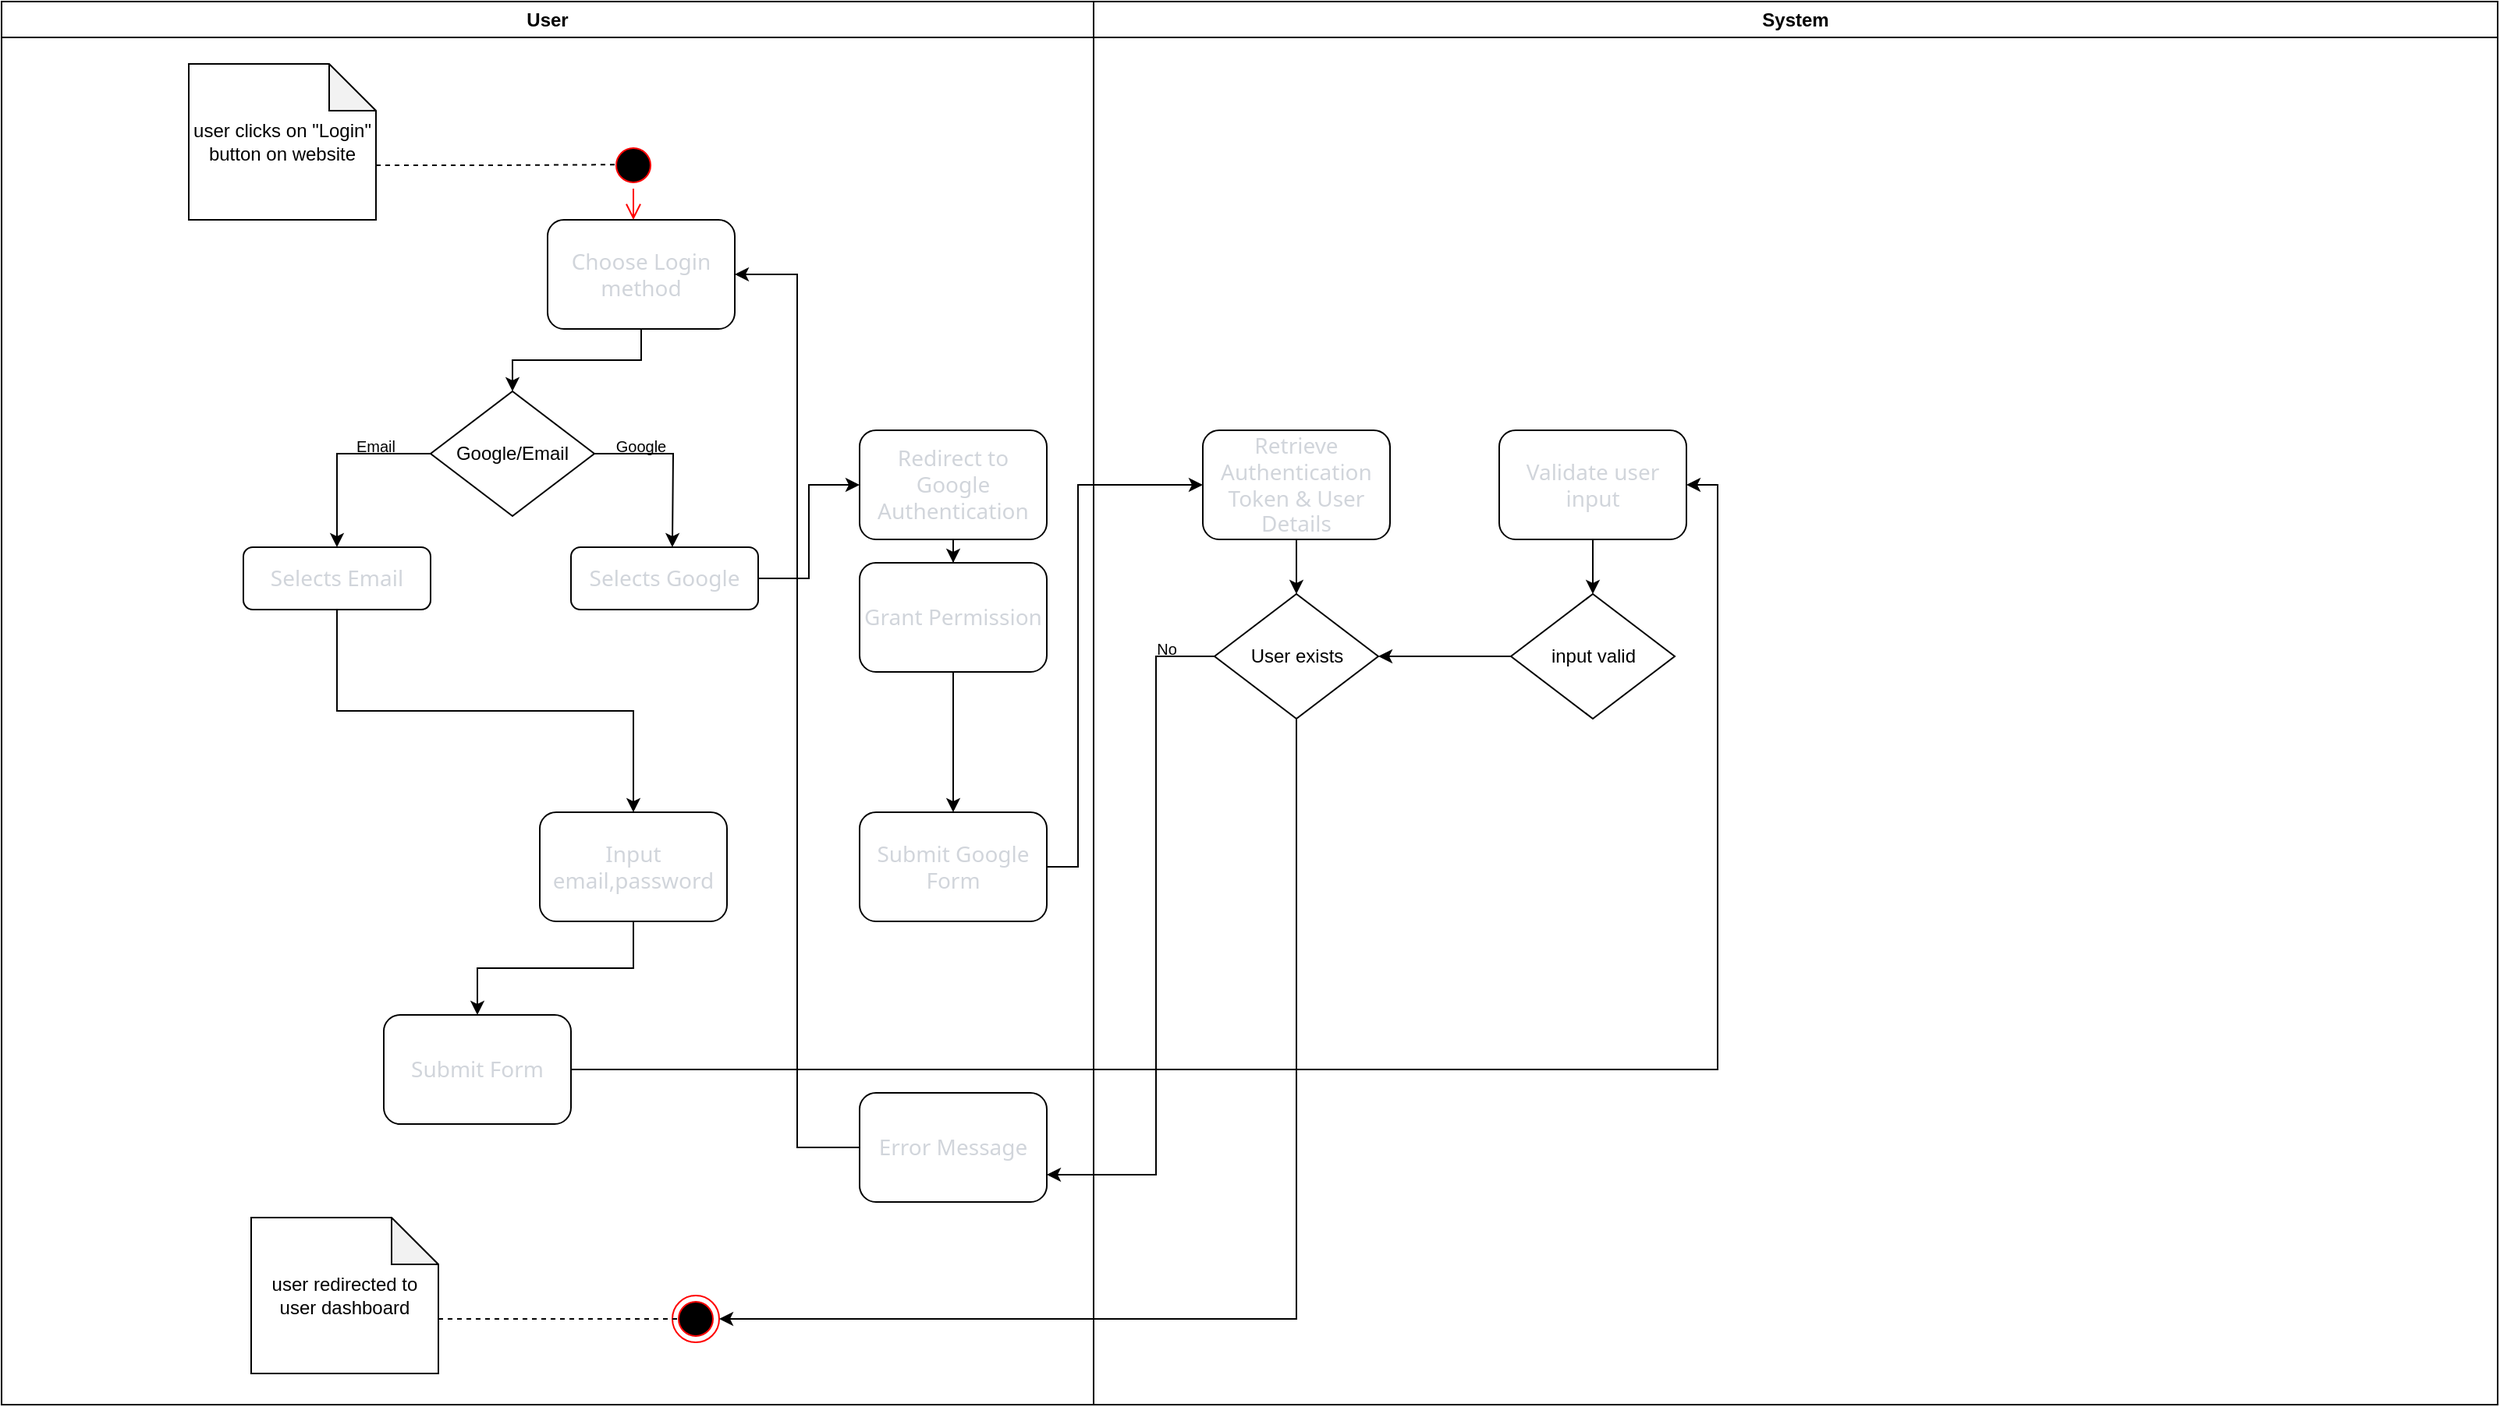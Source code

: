 <mxfile version="21.6.8" type="device">
  <diagram name="Page-1" id="ULZV2iKENZ4FuVuRQl9H">
    <mxGraphModel dx="1434" dy="836" grid="1" gridSize="10" guides="1" tooltips="1" connect="1" arrows="1" fold="1" page="1" pageScale="1" pageWidth="1600" pageHeight="900" math="0" shadow="0">
      <root>
        <mxCell id="0" />
        <mxCell id="1" parent="0" />
        <mxCell id="EX0dmsbGzaKr8bu4OBs3-1" value="" style="ellipse;html=1;shape=startState;fillColor=#000000;strokeColor=#ff0000;" parent="1" vertex="1">
          <mxGeometry x="390" y="90" width="30" height="30" as="geometry" />
        </mxCell>
        <mxCell id="EX0dmsbGzaKr8bu4OBs3-2" value="" style="edgeStyle=orthogonalEdgeStyle;html=1;verticalAlign=bottom;endArrow=open;endSize=8;strokeColor=#ff0000;rounded=0;" parent="1" source="EX0dmsbGzaKr8bu4OBs3-1" edge="1">
          <mxGeometry relative="1" as="geometry">
            <mxPoint x="405" y="140" as="targetPoint" />
          </mxGeometry>
        </mxCell>
        <mxCell id="EX0dmsbGzaKr8bu4OBs3-3" value="" style="ellipse;html=1;shape=endState;fillColor=#000000;strokeColor=#ff0000;" parent="1" vertex="1">
          <mxGeometry x="430" y="830" width="30" height="30" as="geometry" />
        </mxCell>
        <mxCell id="EX0dmsbGzaKr8bu4OBs3-4" style="edgeStyle=orthogonalEdgeStyle;rounded=0;orthogonalLoop=1;jettySize=auto;html=1;exitX=0;exitY=0;exitDx=120;exitDy=65;exitPerimeter=0;entryX=0.155;entryY=0.487;entryDx=0;entryDy=0;dashed=1;endArrow=none;endFill=0;entryPerimeter=0;" parent="1" source="EX0dmsbGzaKr8bu4OBs3-5" target="EX0dmsbGzaKr8bu4OBs3-1" edge="1">
          <mxGeometry relative="1" as="geometry" />
        </mxCell>
        <mxCell id="EX0dmsbGzaKr8bu4OBs3-5" value="user clicks on &quot;Login&quot; button on website" style="shape=note;whiteSpace=wrap;html=1;backgroundOutline=1;darkOpacity=0.05;" parent="1" vertex="1">
          <mxGeometry x="120" y="40" width="120" height="100" as="geometry" />
        </mxCell>
        <mxCell id="EX0dmsbGzaKr8bu4OBs3-7" style="edgeStyle=orthogonalEdgeStyle;rounded=0;orthogonalLoop=1;jettySize=auto;html=1;exitX=1;exitY=0.5;exitDx=0;exitDy=0;entryX=0;entryY=0.5;entryDx=0;entryDy=0;" parent="1" source="i5aAPT9kodriFWr_7iku-11" target="EX0dmsbGzaKr8bu4OBs3-13" edge="1">
          <mxGeometry relative="1" as="geometry">
            <mxPoint x="549" y="310" as="targetPoint" />
            <mxPoint x="485" y="390" as="sourcePoint" />
          </mxGeometry>
        </mxCell>
        <mxCell id="EX0dmsbGzaKr8bu4OBs3-10" style="edgeStyle=orthogonalEdgeStyle;rounded=0;orthogonalLoop=1;jettySize=auto;html=1;exitX=0.5;exitY=1;exitDx=0;exitDy=0;entryX=0.5;entryY=0;entryDx=0;entryDy=0;" parent="1" source="i5aAPT9kodriFWr_7iku-10" target="EX0dmsbGzaKr8bu4OBs3-23" edge="1">
          <mxGeometry relative="1" as="geometry">
            <mxPoint x="222.5" y="430" as="sourcePoint" />
          </mxGeometry>
        </mxCell>
        <mxCell id="EX0dmsbGzaKr8bu4OBs3-12" value="" style="edgeStyle=orthogonalEdgeStyle;rounded=0;orthogonalLoop=1;jettySize=auto;html=1;" parent="1" source="EX0dmsbGzaKr8bu4OBs3-13" target="EX0dmsbGzaKr8bu4OBs3-17" edge="1">
          <mxGeometry relative="1" as="geometry" />
        </mxCell>
        <mxCell id="EX0dmsbGzaKr8bu4OBs3-13" value="&lt;font style=&quot;font-size: 14px;&quot;&gt;&lt;span style=&quot;color: rgb(209, 213, 219); font-family: Söhne, ui-sans-serif, system-ui, -apple-system, &amp;quot;Segoe UI&amp;quot;, Roboto, Ubuntu, Cantarell, &amp;quot;Noto Sans&amp;quot;, sans-serif, &amp;quot;Helvetica Neue&amp;quot;, Arial, &amp;quot;Apple Color Emoji&amp;quot;, &amp;quot;Segoe UI Emoji&amp;quot;, &amp;quot;Segoe UI Symbol&amp;quot;, &amp;quot;Noto Color Emoji&amp;quot;; font-style: normal; font-variant-ligatures: normal; font-variant-caps: normal; font-weight: 400; letter-spacing: normal; orphans: 2; text-align: left; text-indent: 0px; text-transform: none; widows: 2; word-spacing: 0px; -webkit-text-stroke-width: 0px; text-decoration-thickness: initial; text-decoration-style: initial; text-decoration-color: initial; float: none; display: inline !important;&quot;&gt;Redirect to Google Authentication&lt;/span&gt;&lt;br&gt;&lt;/font&gt;" style="rounded=1;whiteSpace=wrap;html=1;" parent="1" vertex="1">
          <mxGeometry x="550" y="275" width="120" height="70" as="geometry" />
        </mxCell>
        <mxCell id="EX0dmsbGzaKr8bu4OBs3-51" value="" style="edgeStyle=orthogonalEdgeStyle;rounded=0;orthogonalLoop=1;jettySize=auto;html=1;" parent="1" source="EX0dmsbGzaKr8bu4OBs3-17" target="EX0dmsbGzaKr8bu4OBs3-21" edge="1">
          <mxGeometry relative="1" as="geometry" />
        </mxCell>
        <mxCell id="EX0dmsbGzaKr8bu4OBs3-17" value="&lt;font style=&quot;font-size: 14px;&quot;&gt;&lt;span style=&quot;color: rgb(209, 213, 219); font-family: Söhne, ui-sans-serif, system-ui, -apple-system, &amp;quot;Segoe UI&amp;quot;, Roboto, Ubuntu, Cantarell, &amp;quot;Noto Sans&amp;quot;, sans-serif, &amp;quot;Helvetica Neue&amp;quot;, Arial, &amp;quot;Apple Color Emoji&amp;quot;, &amp;quot;Segoe UI Emoji&amp;quot;, &amp;quot;Segoe UI Symbol&amp;quot;, &amp;quot;Noto Color Emoji&amp;quot;; font-style: normal; font-variant-ligatures: normal; font-variant-caps: normal; font-weight: 400; letter-spacing: normal; orphans: 2; text-align: left; text-indent: 0px; text-transform: none; widows: 2; word-spacing: 0px; -webkit-text-stroke-width: 0px; text-decoration-thickness: initial; text-decoration-style: initial; text-decoration-color: initial; float: none; display: inline !important;&quot;&gt;Grant Permission&lt;/span&gt;&lt;br&gt;&lt;/font&gt;" style="rounded=1;whiteSpace=wrap;html=1;" parent="1" vertex="1">
          <mxGeometry x="550" y="360" width="120" height="70" as="geometry" />
        </mxCell>
        <mxCell id="EX0dmsbGzaKr8bu4OBs3-20" style="edgeStyle=orthogonalEdgeStyle;rounded=0;orthogonalLoop=1;jettySize=auto;html=1;exitX=1;exitY=0.5;exitDx=0;exitDy=0;entryX=0;entryY=0.5;entryDx=0;entryDy=0;" parent="1" source="EX0dmsbGzaKr8bu4OBs3-21" target="EX0dmsbGzaKr8bu4OBs3-39" edge="1">
          <mxGeometry relative="1" as="geometry">
            <Array as="points">
              <mxPoint x="690" y="555" />
              <mxPoint x="690" y="310" />
            </Array>
          </mxGeometry>
        </mxCell>
        <mxCell id="EX0dmsbGzaKr8bu4OBs3-21" value="&lt;font style=&quot;font-size: 14px;&quot;&gt;&lt;span style=&quot;color: rgb(209, 213, 219); font-family: Söhne, ui-sans-serif, system-ui, -apple-system, &amp;quot;Segoe UI&amp;quot;, Roboto, Ubuntu, Cantarell, &amp;quot;Noto Sans&amp;quot;, sans-serif, &amp;quot;Helvetica Neue&amp;quot;, Arial, &amp;quot;Apple Color Emoji&amp;quot;, &amp;quot;Segoe UI Emoji&amp;quot;, &amp;quot;Segoe UI Symbol&amp;quot;, &amp;quot;Noto Color Emoji&amp;quot;; font-style: normal; font-variant-ligatures: normal; font-variant-caps: normal; font-weight: 400; letter-spacing: normal; orphans: 2; text-align: left; text-indent: 0px; text-transform: none; widows: 2; word-spacing: 0px; -webkit-text-stroke-width: 0px; text-decoration-thickness: initial; text-decoration-style: initial; text-decoration-color: initial; float: none; display: inline !important;&quot;&gt;Submit Google Form&lt;/span&gt;&lt;br&gt;&lt;/font&gt;" style="rounded=1;whiteSpace=wrap;html=1;" parent="1" vertex="1">
          <mxGeometry x="550" y="520" width="120" height="70" as="geometry" />
        </mxCell>
        <mxCell id="EX0dmsbGzaKr8bu4OBs3-22" style="edgeStyle=orthogonalEdgeStyle;rounded=0;orthogonalLoop=1;jettySize=auto;html=1;exitX=0.5;exitY=1;exitDx=0;exitDy=0;entryX=0.5;entryY=0;entryDx=0;entryDy=0;" parent="1" source="EX0dmsbGzaKr8bu4OBs3-23" target="EX0dmsbGzaKr8bu4OBs3-35" edge="1">
          <mxGeometry relative="1" as="geometry" />
        </mxCell>
        <mxCell id="EX0dmsbGzaKr8bu4OBs3-23" value="&lt;font style=&quot;font-size: 14px;&quot;&gt;&lt;span style=&quot;color: rgb(209, 213, 219); font-family: Söhne, ui-sans-serif, system-ui, -apple-system, &amp;quot;Segoe UI&amp;quot;, Roboto, Ubuntu, Cantarell, &amp;quot;Noto Sans&amp;quot;, sans-serif, &amp;quot;Helvetica Neue&amp;quot;, Arial, &amp;quot;Apple Color Emoji&amp;quot;, &amp;quot;Segoe UI Emoji&amp;quot;, &amp;quot;Segoe UI Symbol&amp;quot;, &amp;quot;Noto Color Emoji&amp;quot;; font-style: normal; font-variant-ligatures: normal; font-variant-caps: normal; font-weight: 400; letter-spacing: normal; orphans: 2; text-align: left; text-indent: 0px; text-transform: none; widows: 2; word-spacing: 0px; -webkit-text-stroke-width: 0px; text-decoration-thickness: initial; text-decoration-style: initial; text-decoration-color: initial; float: none; display: inline !important;&quot;&gt;Input email,password&lt;/span&gt;&lt;br&gt;&lt;/font&gt;" style="rounded=1;whiteSpace=wrap;html=1;" parent="1" vertex="1">
          <mxGeometry x="345" y="520" width="120" height="70" as="geometry" />
        </mxCell>
        <mxCell id="EX0dmsbGzaKr8bu4OBs3-32" value="user redirected to user dashboard" style="shape=note;whiteSpace=wrap;html=1;backgroundOutline=1;darkOpacity=0.05;" parent="1" vertex="1">
          <mxGeometry x="160" y="780" width="120" height="100" as="geometry" />
        </mxCell>
        <mxCell id="EX0dmsbGzaKr8bu4OBs3-33" style="edgeStyle=orthogonalEdgeStyle;rounded=0;orthogonalLoop=1;jettySize=auto;html=1;exitX=0;exitY=0;exitDx=120;exitDy=65;exitPerimeter=0;entryX=0.155;entryY=0.487;entryDx=0;entryDy=0;dashed=1;endArrow=none;endFill=0;entryPerimeter=0;" parent="1" source="EX0dmsbGzaKr8bu4OBs3-32" edge="1">
          <mxGeometry relative="1" as="geometry">
            <mxPoint x="435" y="845" as="targetPoint" />
          </mxGeometry>
        </mxCell>
        <mxCell id="EX0dmsbGzaKr8bu4OBs3-34" value="User" style="swimlane;whiteSpace=wrap;html=1;" parent="1" vertex="1">
          <mxGeometry width="700" height="900" as="geometry" />
        </mxCell>
        <mxCell id="EX0dmsbGzaKr8bu4OBs3-35" value="&lt;font style=&quot;font-size: 14px;&quot;&gt;&lt;span style=&quot;color: rgb(209, 213, 219); font-family: Söhne, ui-sans-serif, system-ui, -apple-system, &amp;quot;Segoe UI&amp;quot;, Roboto, Ubuntu, Cantarell, &amp;quot;Noto Sans&amp;quot;, sans-serif, &amp;quot;Helvetica Neue&amp;quot;, Arial, &amp;quot;Apple Color Emoji&amp;quot;, &amp;quot;Segoe UI Emoji&amp;quot;, &amp;quot;Segoe UI Symbol&amp;quot;, &amp;quot;Noto Color Emoji&amp;quot;; font-style: normal; font-variant-ligatures: normal; font-variant-caps: normal; font-weight: 400; letter-spacing: normal; orphans: 2; text-align: left; text-indent: 0px; text-transform: none; widows: 2; word-spacing: 0px; -webkit-text-stroke-width: 0px; text-decoration-thickness: initial; text-decoration-style: initial; text-decoration-color: initial; float: none; display: inline !important;&quot;&gt;Submit Form&lt;/span&gt;&lt;br&gt;&lt;/font&gt;" style="rounded=1;whiteSpace=wrap;html=1;" parent="EX0dmsbGzaKr8bu4OBs3-34" vertex="1">
          <mxGeometry x="245" y="650" width="120" height="70" as="geometry" />
        </mxCell>
        <mxCell id="EX0dmsbGzaKr8bu4OBs3-26" value="&lt;font style=&quot;font-size: 14px;&quot;&gt;&lt;span style=&quot;color: rgb(209, 213, 219); font-family: Söhne, ui-sans-serif, system-ui, -apple-system, &amp;quot;Segoe UI&amp;quot;, Roboto, Ubuntu, Cantarell, &amp;quot;Noto Sans&amp;quot;, sans-serif, &amp;quot;Helvetica Neue&amp;quot;, Arial, &amp;quot;Apple Color Emoji&amp;quot;, &amp;quot;Segoe UI Emoji&amp;quot;, &amp;quot;Segoe UI Symbol&amp;quot;, &amp;quot;Noto Color Emoji&amp;quot;; font-style: normal; font-variant-ligatures: normal; font-variant-caps: normal; font-weight: 400; letter-spacing: normal; orphans: 2; text-align: left; text-indent: 0px; text-transform: none; widows: 2; word-spacing: 0px; -webkit-text-stroke-width: 0px; text-decoration-thickness: initial; text-decoration-style: initial; text-decoration-color: initial; float: none; display: inline !important;&quot;&gt;Error Message&lt;/span&gt;&lt;br&gt;&lt;/font&gt;" style="rounded=1;whiteSpace=wrap;html=1;" parent="EX0dmsbGzaKr8bu4OBs3-34" vertex="1">
          <mxGeometry x="550" y="700" width="120" height="70" as="geometry" />
        </mxCell>
        <mxCell id="i5aAPT9kodriFWr_7iku-5" style="edgeStyle=orthogonalEdgeStyle;rounded=0;orthogonalLoop=1;jettySize=auto;html=1;entryX=0.476;entryY=0;entryDx=0;entryDy=0;entryPerimeter=0;exitX=1;exitY=0.5;exitDx=0;exitDy=0;" edge="1" parent="EX0dmsbGzaKr8bu4OBs3-34" source="i5aAPT9kodriFWr_7iku-2">
          <mxGeometry relative="1" as="geometry">
            <mxPoint x="429.98" y="350" as="targetPoint" />
          </mxGeometry>
        </mxCell>
        <mxCell id="i5aAPT9kodriFWr_7iku-6" style="edgeStyle=orthogonalEdgeStyle;rounded=0;orthogonalLoop=1;jettySize=auto;html=1;entryX=0.5;entryY=0;entryDx=0;entryDy=0;exitX=0;exitY=0.5;exitDx=0;exitDy=0;" edge="1" parent="EX0dmsbGzaKr8bu4OBs3-34" source="i5aAPT9kodriFWr_7iku-2" target="i5aAPT9kodriFWr_7iku-10">
          <mxGeometry relative="1" as="geometry">
            <mxPoint x="222.5" y="350" as="targetPoint" />
          </mxGeometry>
        </mxCell>
        <mxCell id="i5aAPT9kodriFWr_7iku-2" value="Google/Email" style="rhombus;whiteSpace=wrap;html=1;" vertex="1" parent="EX0dmsbGzaKr8bu4OBs3-34">
          <mxGeometry x="275" y="250" width="105" height="80" as="geometry" />
        </mxCell>
        <mxCell id="i5aAPT9kodriFWr_7iku-3" style="edgeStyle=orthogonalEdgeStyle;rounded=0;orthogonalLoop=1;jettySize=auto;html=1;entryX=0.5;entryY=0;entryDx=0;entryDy=0;" edge="1" parent="EX0dmsbGzaKr8bu4OBs3-34" source="EX0dmsbGzaKr8bu4OBs3-15" target="i5aAPT9kodriFWr_7iku-2">
          <mxGeometry relative="1" as="geometry" />
        </mxCell>
        <mxCell id="EX0dmsbGzaKr8bu4OBs3-15" value="&lt;font style=&quot;font-size: 14px;&quot;&gt;&lt;span style=&quot;color: rgb(209, 213, 219); font-family: Söhne, ui-sans-serif, system-ui, -apple-system, &amp;quot;Segoe UI&amp;quot;, Roboto, Ubuntu, Cantarell, &amp;quot;Noto Sans&amp;quot;, sans-serif, &amp;quot;Helvetica Neue&amp;quot;, Arial, &amp;quot;Apple Color Emoji&amp;quot;, &amp;quot;Segoe UI Emoji&amp;quot;, &amp;quot;Segoe UI Symbol&amp;quot;, &amp;quot;Noto Color Emoji&amp;quot;; font-style: normal; font-variant-ligatures: normal; font-variant-caps: normal; font-weight: 400; letter-spacing: normal; orphans: 2; text-align: left; text-indent: 0px; text-transform: none; widows: 2; word-spacing: 0px; -webkit-text-stroke-width: 0px; text-decoration-thickness: initial; text-decoration-style: initial; text-decoration-color: initial; float: none; display: inline !important;&quot;&gt;Choose Login method&lt;/span&gt;&lt;br&gt;&lt;/font&gt;" style="rounded=1;whiteSpace=wrap;html=1;" parent="EX0dmsbGzaKr8bu4OBs3-34" vertex="1">
          <mxGeometry x="350" y="140" width="120" height="70" as="geometry" />
        </mxCell>
        <mxCell id="EX0dmsbGzaKr8bu4OBs3-25" style="edgeStyle=orthogonalEdgeStyle;rounded=0;orthogonalLoop=1;jettySize=auto;html=1;exitX=0;exitY=0.5;exitDx=0;exitDy=0;entryX=1;entryY=0.5;entryDx=0;entryDy=0;" parent="EX0dmsbGzaKr8bu4OBs3-34" source="EX0dmsbGzaKr8bu4OBs3-26" target="EX0dmsbGzaKr8bu4OBs3-15" edge="1">
          <mxGeometry relative="1" as="geometry" />
        </mxCell>
        <mxCell id="i5aAPT9kodriFWr_7iku-7" value="Email" style="text;html=1;strokeColor=none;fillColor=none;align=center;verticalAlign=middle;whiteSpace=wrap;rounded=0;fontSize=10;" vertex="1" parent="EX0dmsbGzaKr8bu4OBs3-34">
          <mxGeometry x="210" y="270" width="60" height="30" as="geometry" />
        </mxCell>
        <mxCell id="i5aAPT9kodriFWr_7iku-8" value="Google" style="text;html=1;strokeColor=none;fillColor=none;align=center;verticalAlign=middle;whiteSpace=wrap;rounded=0;fontSize=10;" vertex="1" parent="EX0dmsbGzaKr8bu4OBs3-34">
          <mxGeometry x="380" y="270" width="60" height="30" as="geometry" />
        </mxCell>
        <mxCell id="i5aAPT9kodriFWr_7iku-10" value="&lt;font style=&quot;font-size: 14px;&quot;&gt;&lt;span style=&quot;color: rgb(209, 213, 219); font-family: Söhne, ui-sans-serif, system-ui, -apple-system, &amp;quot;Segoe UI&amp;quot;, Roboto, Ubuntu, Cantarell, &amp;quot;Noto Sans&amp;quot;, sans-serif, &amp;quot;Helvetica Neue&amp;quot;, Arial, &amp;quot;Apple Color Emoji&amp;quot;, &amp;quot;Segoe UI Emoji&amp;quot;, &amp;quot;Segoe UI Symbol&amp;quot;, &amp;quot;Noto Color Emoji&amp;quot;; font-style: normal; font-variant-ligatures: normal; font-variant-caps: normal; font-weight: 400; letter-spacing: normal; orphans: 2; text-align: left; text-indent: 0px; text-transform: none; widows: 2; word-spacing: 0px; -webkit-text-stroke-width: 0px; text-decoration-thickness: initial; text-decoration-style: initial; text-decoration-color: initial; float: none; display: inline !important;&quot;&gt;Selects Email&lt;/span&gt;&lt;br&gt;&lt;/font&gt;" style="rounded=1;whiteSpace=wrap;html=1;" vertex="1" parent="EX0dmsbGzaKr8bu4OBs3-34">
          <mxGeometry x="155" y="350" width="120" height="40" as="geometry" />
        </mxCell>
        <mxCell id="i5aAPT9kodriFWr_7iku-11" value="&lt;font style=&quot;font-size: 14px;&quot;&gt;&lt;span style=&quot;color: rgb(209, 213, 219); font-family: Söhne, ui-sans-serif, system-ui, -apple-system, &amp;quot;Segoe UI&amp;quot;, Roboto, Ubuntu, Cantarell, &amp;quot;Noto Sans&amp;quot;, sans-serif, &amp;quot;Helvetica Neue&amp;quot;, Arial, &amp;quot;Apple Color Emoji&amp;quot;, &amp;quot;Segoe UI Emoji&amp;quot;, &amp;quot;Segoe UI Symbol&amp;quot;, &amp;quot;Noto Color Emoji&amp;quot;; font-style: normal; font-variant-ligatures: normal; font-variant-caps: normal; font-weight: 400; letter-spacing: normal; orphans: 2; text-align: left; text-indent: 0px; text-transform: none; widows: 2; word-spacing: 0px; -webkit-text-stroke-width: 0px; text-decoration-thickness: initial; text-decoration-style: initial; text-decoration-color: initial; float: none; display: inline !important;&quot;&gt;Selects Google&lt;/span&gt;&lt;br&gt;&lt;/font&gt;" style="rounded=1;whiteSpace=wrap;html=1;" vertex="1" parent="EX0dmsbGzaKr8bu4OBs3-34">
          <mxGeometry x="365" y="350" width="120" height="40" as="geometry" />
        </mxCell>
        <mxCell id="EX0dmsbGzaKr8bu4OBs3-36" value="System" style="swimlane;whiteSpace=wrap;html=1;" parent="1" vertex="1">
          <mxGeometry x="700" width="900" height="900" as="geometry" />
        </mxCell>
        <mxCell id="EX0dmsbGzaKr8bu4OBs3-38" value="User exists" style="rhombus;whiteSpace=wrap;html=1;" parent="EX0dmsbGzaKr8bu4OBs3-36" vertex="1">
          <mxGeometry x="77.5" y="380" width="105" height="80" as="geometry" />
        </mxCell>
        <mxCell id="EX0dmsbGzaKr8bu4OBs3-39" value="&lt;font style=&quot;font-size: 14px;&quot;&gt;&lt;span style=&quot;color: rgb(209, 213, 219); font-family: Söhne, ui-sans-serif, system-ui, -apple-system, &amp;quot;Segoe UI&amp;quot;, Roboto, Ubuntu, Cantarell, &amp;quot;Noto Sans&amp;quot;, sans-serif, &amp;quot;Helvetica Neue&amp;quot;, Arial, &amp;quot;Apple Color Emoji&amp;quot;, &amp;quot;Segoe UI Emoji&amp;quot;, &amp;quot;Segoe UI Symbol&amp;quot;, &amp;quot;Noto Color Emoji&amp;quot;; font-style: normal; font-variant-ligatures: normal; font-variant-caps: normal; font-weight: 400; letter-spacing: normal; orphans: 2; text-align: left; text-indent: 0px; text-transform: none; widows: 2; word-spacing: 0px; -webkit-text-stroke-width: 0px; text-decoration-thickness: initial; text-decoration-style: initial; text-decoration-color: initial; float: none; display: inline !important;&quot;&gt;Retrieve Authentication Token &amp;amp; User Details&lt;/span&gt;&lt;br&gt;&lt;/font&gt;" style="rounded=1;whiteSpace=wrap;html=1;" parent="EX0dmsbGzaKr8bu4OBs3-36" vertex="1">
          <mxGeometry x="70" y="275" width="120" height="70" as="geometry" />
        </mxCell>
        <mxCell id="EX0dmsbGzaKr8bu4OBs3-40" style="edgeStyle=orthogonalEdgeStyle;rounded=0;orthogonalLoop=1;jettySize=auto;html=1;exitX=0.5;exitY=1;exitDx=0;exitDy=0;entryX=0.5;entryY=0;entryDx=0;entryDy=0;" parent="EX0dmsbGzaKr8bu4OBs3-36" source="EX0dmsbGzaKr8bu4OBs3-39" target="EX0dmsbGzaKr8bu4OBs3-38" edge="1">
          <mxGeometry relative="1" as="geometry" />
        </mxCell>
        <mxCell id="EX0dmsbGzaKr8bu4OBs3-42" style="edgeStyle=orthogonalEdgeStyle;rounded=0;orthogonalLoop=1;jettySize=auto;html=1;exitX=0.5;exitY=1;exitDx=0;exitDy=0;" parent="EX0dmsbGzaKr8bu4OBs3-36" source="EX0dmsbGzaKr8bu4OBs3-43" target="EX0dmsbGzaKr8bu4OBs3-45" edge="1">
          <mxGeometry relative="1" as="geometry" />
        </mxCell>
        <mxCell id="EX0dmsbGzaKr8bu4OBs3-43" value="&lt;font style=&quot;font-size: 14px;&quot;&gt;&lt;span style=&quot;color: rgb(209, 213, 219); font-family: Söhne, ui-sans-serif, system-ui, -apple-system, &amp;quot;Segoe UI&amp;quot;, Roboto, Ubuntu, Cantarell, &amp;quot;Noto Sans&amp;quot;, sans-serif, &amp;quot;Helvetica Neue&amp;quot;, Arial, &amp;quot;Apple Color Emoji&amp;quot;, &amp;quot;Segoe UI Emoji&amp;quot;, &amp;quot;Segoe UI Symbol&amp;quot;, &amp;quot;Noto Color Emoji&amp;quot;; font-style: normal; font-variant-ligatures: normal; font-variant-caps: normal; font-weight: 400; letter-spacing: normal; orphans: 2; text-align: left; text-indent: 0px; text-transform: none; widows: 2; word-spacing: 0px; -webkit-text-stroke-width: 0px; text-decoration-thickness: initial; text-decoration-style: initial; text-decoration-color: initial; float: none; display: inline !important;&quot;&gt;Validate user input&lt;/span&gt;&lt;br&gt;&lt;/font&gt;" style="rounded=1;whiteSpace=wrap;html=1;" parent="EX0dmsbGzaKr8bu4OBs3-36" vertex="1">
          <mxGeometry x="260" y="275" width="120" height="70" as="geometry" />
        </mxCell>
        <mxCell id="EX0dmsbGzaKr8bu4OBs3-44" style="edgeStyle=orthogonalEdgeStyle;rounded=0;orthogonalLoop=1;jettySize=auto;html=1;exitX=0;exitY=0.5;exitDx=0;exitDy=0;entryX=1;entryY=0.5;entryDx=0;entryDy=0;" parent="EX0dmsbGzaKr8bu4OBs3-36" source="EX0dmsbGzaKr8bu4OBs3-45" target="EX0dmsbGzaKr8bu4OBs3-38" edge="1">
          <mxGeometry relative="1" as="geometry" />
        </mxCell>
        <mxCell id="EX0dmsbGzaKr8bu4OBs3-45" value="input valid" style="rhombus;whiteSpace=wrap;html=1;" parent="EX0dmsbGzaKr8bu4OBs3-36" vertex="1">
          <mxGeometry x="267.5" y="380" width="105" height="80" as="geometry" />
        </mxCell>
        <mxCell id="i5aAPT9kodriFWr_7iku-9" value="No" style="text;html=1;strokeColor=none;fillColor=none;align=center;verticalAlign=middle;whiteSpace=wrap;rounded=0;fontSize=10;" vertex="1" parent="EX0dmsbGzaKr8bu4OBs3-36">
          <mxGeometry x="17" y="400" width="60" height="30" as="geometry" />
        </mxCell>
        <mxCell id="EX0dmsbGzaKr8bu4OBs3-47" style="edgeStyle=orthogonalEdgeStyle;rounded=0;orthogonalLoop=1;jettySize=auto;html=1;exitX=1;exitY=0.5;exitDx=0;exitDy=0;entryX=1;entryY=0.5;entryDx=0;entryDy=0;" parent="1" source="EX0dmsbGzaKr8bu4OBs3-35" target="EX0dmsbGzaKr8bu4OBs3-43" edge="1">
          <mxGeometry relative="1" as="geometry" />
        </mxCell>
        <mxCell id="EX0dmsbGzaKr8bu4OBs3-52" style="edgeStyle=orthogonalEdgeStyle;rounded=0;orthogonalLoop=1;jettySize=auto;html=1;entryX=1;entryY=0.5;entryDx=0;entryDy=0;" parent="1" source="EX0dmsbGzaKr8bu4OBs3-38" target="EX0dmsbGzaKr8bu4OBs3-3" edge="1">
          <mxGeometry relative="1" as="geometry">
            <Array as="points">
              <mxPoint x="830" y="845" />
            </Array>
          </mxGeometry>
        </mxCell>
        <mxCell id="EX0dmsbGzaKr8bu4OBs3-55" style="edgeStyle=orthogonalEdgeStyle;rounded=0;orthogonalLoop=1;jettySize=auto;html=1;exitX=0;exitY=0.5;exitDx=0;exitDy=0;entryX=1;entryY=0.75;entryDx=0;entryDy=0;" parent="1" source="EX0dmsbGzaKr8bu4OBs3-38" target="EX0dmsbGzaKr8bu4OBs3-26" edge="1">
          <mxGeometry relative="1" as="geometry">
            <Array as="points">
              <mxPoint x="740" y="420" />
              <mxPoint x="740" y="753" />
            </Array>
          </mxGeometry>
        </mxCell>
      </root>
    </mxGraphModel>
  </diagram>
</mxfile>
